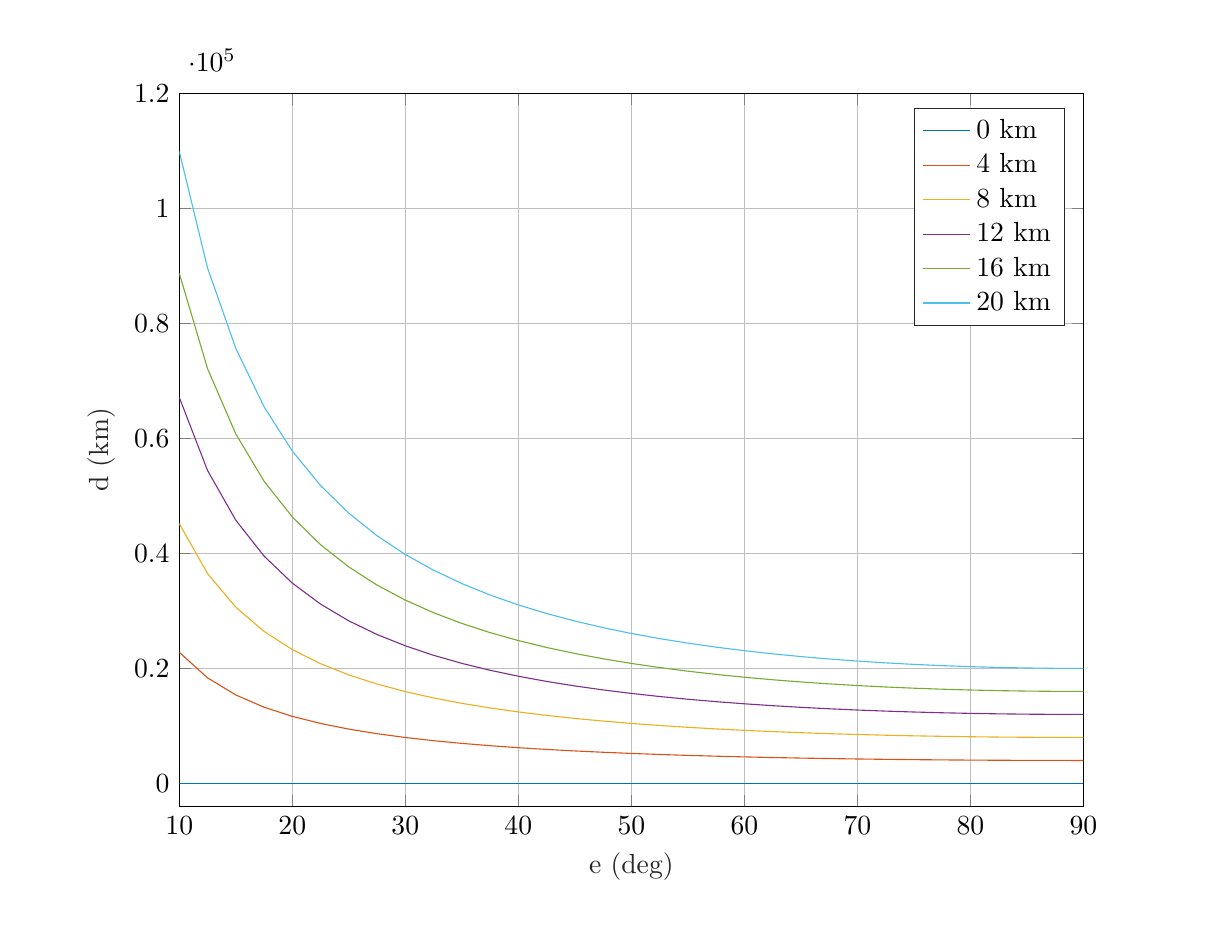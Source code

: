 % This file was created by matlab2tikz.
%
%The latest updates can be retrieved from
%  http://www.mathworks.com/matlabcentral/fileexchange/22022-matlab2tikz-matlab2tikz
%where you can also make suggestions and rate matlab2tikz.
%
\definecolor{mycolor1}{rgb}{0.0,0.447,0.741}%
\definecolor{mycolor2}{rgb}{0.85,0.325,0.098}%
\definecolor{mycolor3}{rgb}{0.929,0.694,0.125}%
\definecolor{mycolor4}{rgb}{0.494,0.184,0.556}%
\definecolor{mycolor5}{rgb}{0.466,0.674,0.188}%
\definecolor{mycolor6}{rgb}{0.301,0.745,0.933}%
%
\begin{tikzpicture}

\begin{axis}[%
width=4.521in,
height=3.566in,
at={(0.758in,0.481in)},
scale only axis,
xmin=10,
xmax=90,
xlabel style={font=\color{white!15!black}},
xlabel={e (deg)},
ymin=-4000,
ymax=120000,
ylabel style={font=\color{white!15!black}},
ylabel={d (km)},
axis background/.style={fill=white},
xmajorgrids,
ymajorgrids,
legend style={legend cell align=left, align=left, draw=white!15!black}
]
\addplot [color=mycolor1]
  table[row sep=crcr]{%
10	0\\
12.5	0\\
15	0\\
17.5	0\\
20	-4.657e-10\\
22.5	0\\
25	0\\
27.5	-4.657e-10\\
30	0\\
32.5	0\\
35	0\\
37.5	0\\
40	0\\
42.5	0\\
45	0\\
47.5	0\\
50	0\\
52.5	0\\
55	0\\
57.5	0\\
60	0\\
62.5	0\\
65	0\\
67.5	0\\
70	0\\
72.5	0\\
75	9.313e-10\\
77.5	0\\
80	0\\
82.5	0\\
85	-9.313e-10\\
87.5	-9.313e-10\\
90	0\\
};
\addlegendentry{0 km}

\addplot [color=mycolor2]
  table[row sep=crcr]{%
10	22807.222\\
12.5	18364.42\\
15	15387.865\\
17.5	13260.323\\
20	11667.651\\
22.5	10433.461\\
25	9451.19\\
27.5	8652.717\\
30	7992.485\\
32.5	7438.89\\
35	6969.331\\
37.5	6567.221\\
40	6220.125\\
42.5	5918.538\\
45	5655.081\\
47.5	5423.938\\
50	5220.476\\
52.5	5040.959\\
55	4882.347\\
57.5	4742.152\\
60	4618.319\\
62.5	4509.144\\
65	4413.211\\
67.5	4329.336\\
70	4256.534\\
72.5	4193.986\\
75	4141.011\\
77.5	4097.055\\
80	4061.667\\
82.5	4034.494\\
85	4015.27\\
87.5	4003.808\\
90	4000\\
};
\addlegendentry{4 km}

\addplot [color=mycolor3]
  table[row sep=crcr]{%
10	45176.687\\
12.5	36501.896\\
15	30644.282\\
17.5	26438.353\\
20	23280.754\\
22.5	20829.158\\
25	18875.336\\
27.5	17285.539\\
30	15970.014\\
32.5	14866.339\\
35	13929.782\\
37.5	13127.471\\
40	12434.726\\
42.5	11832.668\\
45	11306.623\\
47.5	10845.027\\
50	10438.652\\
52.5	10080.059\\
55	9763.196\\
57.5	9483.1\\
60	9235.674\\
62.5	9017.524\\
65	8825.82\\
67.5	8658.206\\
70	8512.715\\
72.5	8387.71\\
75	8281.837\\
77.5	8193.984\\
80	8123.255\\
82.5	8068.944\\
85	8030.52\\
87.5	8007.612\\
90	8000\\
};
\addlegendentry{8 km}

\addplot [color=mycolor4]
  table[row sep=crcr]{%
10	67133.429\\
12.5	54421.042\\
15	45772.802\\
17.5	39535.753\\
20	34840.166\\
22.5	31187.569\\
25	28272.721\\
27.5	25898.64\\
30	23932.699\\
32.5	22282.419\\
35	20881.404\\
37.5	19680.785\\
40	18643.829\\
42.5	17742.406\\
45	16954.64\\
47.5	16263.274\\
50	15654.534\\
52.5	15117.307\\
55	14642.55\\
57.5	14222.845\\
60	13852.068\\
62.5	13525.139\\
65	13237.83\\
67.5	12986.612\\
70	12768.543\\
72.5	12581.174\\
75	12422.476\\
77.5	12290.786\\
80	12184.763\\
82.5	12103.35\\
85	12045.751\\
87.5	12011.411\\
90	12000\\
};
\addlegendentry{12 km}

\addplot [color=mycolor5]
  table[row sep=crcr]{%
10	88700.199\\
12.5	72129.948\\
15	60776.818\\
17.5	52554.134\\
20	46346.725\\
22.5	41509.161\\
25	37643.619\\
27.5	34492.192\\
30	31880.651\\
32.5	29687.205\\
35	27824.247\\
37.5	26227.199\\
40	24847.457\\
42.5	23647.772\\
45	22599.146\\
47.5	21678.691\\
50	20868.129\\
52.5	20152.707\\
55	19520.413\\
57.5	18961.391\\
60	18467.501\\
62.5	18031.993\\
65	17649.241\\
67.5	17314.555\\
70	17024.02\\
72.5	16774.378\\
75	16562.93\\
77.5	16387.463\\
80	16246.193\\
82.5	16137.713\\
85	16060.963\\
87.5	16015.205\\
90	16000\\
};
\addlegendentry{16 km}

\addplot [color=mycolor6]
  table[row sep=crcr]{%
10	109897.743\\
12.5	89636.219\\
15	75659.581\\
17.5	65495.052\\
20	57801.245\\
22.5	51794.392\\
25	46988.303\\
27.5	43066.363\\
30	39813.977\\
32.5	37080.769\\
35	34758.36\\
37.5	32766.746\\
40	31045.636\\
42.5	29548.783\\
45	28240.153\\
47.5	27091.288\\
50	26079.446\\
52.5	25186.266\\
55	24396.79\\
57.5	23698.741\\
60	23081.978\\
62.5	22538.086\\
65	22060.055\\
67.5	21642.036\\
70	21279.146\\
72.5	20967.322\\
75	20703.198\\
77.5	20484.015\\
80	20307.544\\
82.5	20172.032\\
85	20076.156\\
87.5	20018.994\\
90	20000\\
};
\addlegendentry{20 km}

\end{axis}

\begin{axis}[%
width=5.833in,
height=4.375in,
at={(0in,0in)},
scale only axis,
xmin=0,
xmax=1,
ymin=0,
ymax=1,
axis line style={draw=none},
ticks=none,
axis x line*=bottom,
axis y line*=left
]
\end{axis}
\end{tikzpicture}%